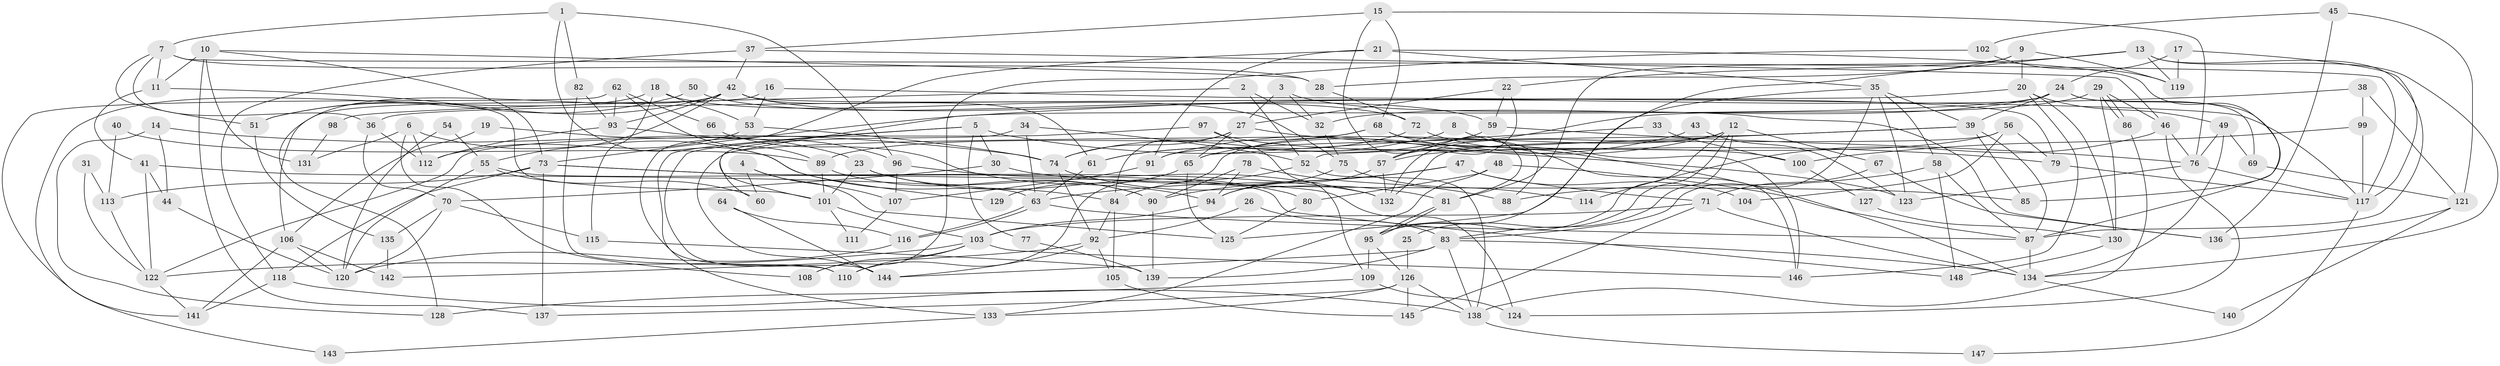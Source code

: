 // coarse degree distribution, {4: 0.21568627450980393, 3: 0.18627450980392157, 5: 0.12745098039215685, 8: 0.049019607843137254, 7: 0.0784313725490196, 6: 0.12745098039215685, 10: 0.0392156862745098, 9: 0.029411764705882353, 2: 0.13725490196078433, 11: 0.00980392156862745}
// Generated by graph-tools (version 1.1) at 2025/52/02/27/25 19:52:04]
// undirected, 148 vertices, 296 edges
graph export_dot {
graph [start="1"]
  node [color=gray90,style=filled];
  1;
  2;
  3;
  4;
  5;
  6;
  7;
  8;
  9;
  10;
  11;
  12;
  13;
  14;
  15;
  16;
  17;
  18;
  19;
  20;
  21;
  22;
  23;
  24;
  25;
  26;
  27;
  28;
  29;
  30;
  31;
  32;
  33;
  34;
  35;
  36;
  37;
  38;
  39;
  40;
  41;
  42;
  43;
  44;
  45;
  46;
  47;
  48;
  49;
  50;
  51;
  52;
  53;
  54;
  55;
  56;
  57;
  58;
  59;
  60;
  61;
  62;
  63;
  64;
  65;
  66;
  67;
  68;
  69;
  70;
  71;
  72;
  73;
  74;
  75;
  76;
  77;
  78;
  79;
  80;
  81;
  82;
  83;
  84;
  85;
  86;
  87;
  88;
  89;
  90;
  91;
  92;
  93;
  94;
  95;
  96;
  97;
  98;
  99;
  100;
  101;
  102;
  103;
  104;
  105;
  106;
  107;
  108;
  109;
  110;
  111;
  112;
  113;
  114;
  115;
  116;
  117;
  118;
  119;
  120;
  121;
  122;
  123;
  124;
  125;
  126;
  127;
  128;
  129;
  130;
  131;
  132;
  133;
  134;
  135;
  136;
  137;
  138;
  139;
  140;
  141;
  142;
  143;
  144;
  145;
  146;
  147;
  148;
  1 -- 7;
  1 -- 82;
  1 -- 96;
  1 -- 129;
  2 -- 32;
  2 -- 52;
  2 -- 98;
  3 -- 27;
  3 -- 136;
  3 -- 32;
  4 -- 125;
  4 -- 60;
  4 -- 107;
  5 -- 133;
  5 -- 123;
  5 -- 30;
  5 -- 77;
  5 -- 144;
  6 -- 112;
  6 -- 84;
  6 -- 108;
  6 -- 131;
  7 -- 117;
  7 -- 28;
  7 -- 11;
  7 -- 36;
  7 -- 51;
  8 -- 61;
  8 -- 146;
  9 -- 20;
  9 -- 119;
  9 -- 28;
  9 -- 81;
  10 -- 28;
  10 -- 11;
  10 -- 73;
  10 -- 131;
  10 -- 137;
  11 -- 101;
  11 -- 41;
  12 -- 132;
  12 -- 83;
  12 -- 25;
  12 -- 65;
  12 -- 67;
  12 -- 95;
  12 -- 110;
  13 -- 134;
  13 -- 95;
  13 -- 22;
  13 -- 87;
  13 -- 119;
  14 -- 74;
  14 -- 128;
  14 -- 44;
  15 -- 76;
  15 -- 81;
  15 -- 37;
  15 -- 68;
  16 -- 106;
  16 -- 117;
  16 -- 53;
  17 -- 24;
  17 -- 117;
  17 -- 119;
  18 -- 75;
  18 -- 53;
  18 -- 115;
  18 -- 143;
  19 -- 23;
  19 -- 106;
  20 -- 146;
  20 -- 36;
  20 -- 49;
  20 -- 130;
  21 -- 35;
  21 -- 85;
  21 -- 91;
  21 -- 110;
  22 -- 57;
  22 -- 27;
  22 -- 59;
  23 -- 101;
  23 -- 90;
  23 -- 80;
  24 -- 87;
  24 -- 101;
  24 -- 32;
  24 -- 39;
  24 -- 69;
  25 -- 126;
  26 -- 83;
  26 -- 92;
  27 -- 79;
  27 -- 65;
  27 -- 74;
  27 -- 84;
  28 -- 72;
  29 -- 130;
  29 -- 86;
  29 -- 86;
  29 -- 46;
  29 -- 57;
  30 -- 70;
  30 -- 85;
  31 -- 113;
  31 -- 122;
  32 -- 75;
  33 -- 65;
  33 -- 100;
  34 -- 52;
  34 -- 63;
  34 -- 60;
  35 -- 58;
  35 -- 83;
  35 -- 39;
  35 -- 123;
  35 -- 125;
  36 -- 112;
  36 -- 70;
  37 -- 42;
  37 -- 46;
  37 -- 118;
  38 -- 73;
  38 -- 121;
  38 -- 99;
  39 -- 52;
  39 -- 85;
  39 -- 87;
  39 -- 91;
  40 -- 89;
  40 -- 113;
  41 -- 63;
  41 -- 44;
  41 -- 122;
  42 -- 61;
  42 -- 59;
  42 -- 51;
  42 -- 55;
  42 -- 79;
  42 -- 93;
  42 -- 128;
  43 -- 123;
  43 -- 91;
  44 -- 120;
  45 -- 102;
  45 -- 136;
  45 -- 121;
  46 -- 76;
  46 -- 114;
  46 -- 124;
  47 -- 71;
  47 -- 63;
  47 -- 90;
  47 -- 104;
  48 -- 80;
  48 -- 87;
  48 -- 133;
  49 -- 134;
  49 -- 69;
  49 -- 76;
  50 -- 51;
  50 -- 72;
  51 -- 135;
  52 -- 84;
  52 -- 138;
  53 -- 74;
  53 -- 112;
  54 -- 120;
  54 -- 55;
  55 -- 120;
  55 -- 60;
  55 -- 148;
  56 -- 132;
  56 -- 57;
  56 -- 79;
  56 -- 104;
  57 -- 132;
  57 -- 94;
  58 -- 87;
  58 -- 88;
  58 -- 148;
  59 -- 76;
  59 -- 61;
  61 -- 63;
  62 -- 93;
  62 -- 141;
  62 -- 66;
  62 -- 89;
  63 -- 116;
  63 -- 116;
  63 -- 87;
  64 -- 144;
  64 -- 116;
  65 -- 125;
  65 -- 129;
  66 -- 94;
  67 -- 71;
  67 -- 136;
  68 -- 144;
  68 -- 88;
  68 -- 89;
  68 -- 146;
  69 -- 121;
  70 -- 135;
  70 -- 115;
  70 -- 120;
  71 -- 145;
  71 -- 134;
  71 -- 103;
  72 -- 74;
  72 -- 134;
  73 -- 137;
  73 -- 113;
  73 -- 118;
  73 -- 124;
  73 -- 132;
  74 -- 81;
  74 -- 92;
  75 -- 94;
  75 -- 114;
  76 -- 117;
  76 -- 123;
  77 -- 139;
  78 -- 90;
  78 -- 94;
  78 -- 88;
  79 -- 117;
  80 -- 125;
  81 -- 95;
  81 -- 95;
  82 -- 93;
  82 -- 110;
  83 -- 138;
  83 -- 139;
  83 -- 134;
  83 -- 144;
  84 -- 92;
  84 -- 105;
  86 -- 138;
  87 -- 134;
  89 -- 90;
  89 -- 101;
  90 -- 139;
  91 -- 107;
  92 -- 144;
  92 -- 105;
  92 -- 142;
  93 -- 96;
  93 -- 112;
  94 -- 103;
  95 -- 109;
  95 -- 126;
  96 -- 107;
  96 -- 132;
  97 -- 122;
  97 -- 109;
  97 -- 100;
  98 -- 131;
  99 -- 117;
  99 -- 100;
  100 -- 127;
  101 -- 103;
  101 -- 111;
  102 -- 119;
  102 -- 108;
  103 -- 110;
  103 -- 108;
  103 -- 122;
  103 -- 146;
  105 -- 145;
  106 -- 141;
  106 -- 120;
  106 -- 142;
  107 -- 111;
  109 -- 124;
  109 -- 128;
  113 -- 122;
  115 -- 139;
  116 -- 120;
  117 -- 147;
  118 -- 138;
  118 -- 141;
  121 -- 136;
  121 -- 140;
  122 -- 141;
  126 -- 138;
  126 -- 133;
  126 -- 137;
  126 -- 145;
  127 -- 130;
  130 -- 148;
  133 -- 143;
  134 -- 140;
  135 -- 142;
  138 -- 147;
}
